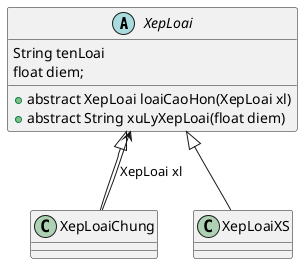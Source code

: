 @startuml
'https://plantuml.com/class-diagram

abstract class XepLoai{
    String tenLoai
    float diem;
    + abstract XepLoai loaiCaoHon(XepLoai xl)
    + abstract String xuLyXepLoai(float diem)
}
class XepLoaiChung
class XepLoaiXS

XepLoai <|-- XepLoaiChung
XepLoai <|-- XepLoaiXS

XepLoaiChung --> XepLoai : XepLoai xl

@enduml